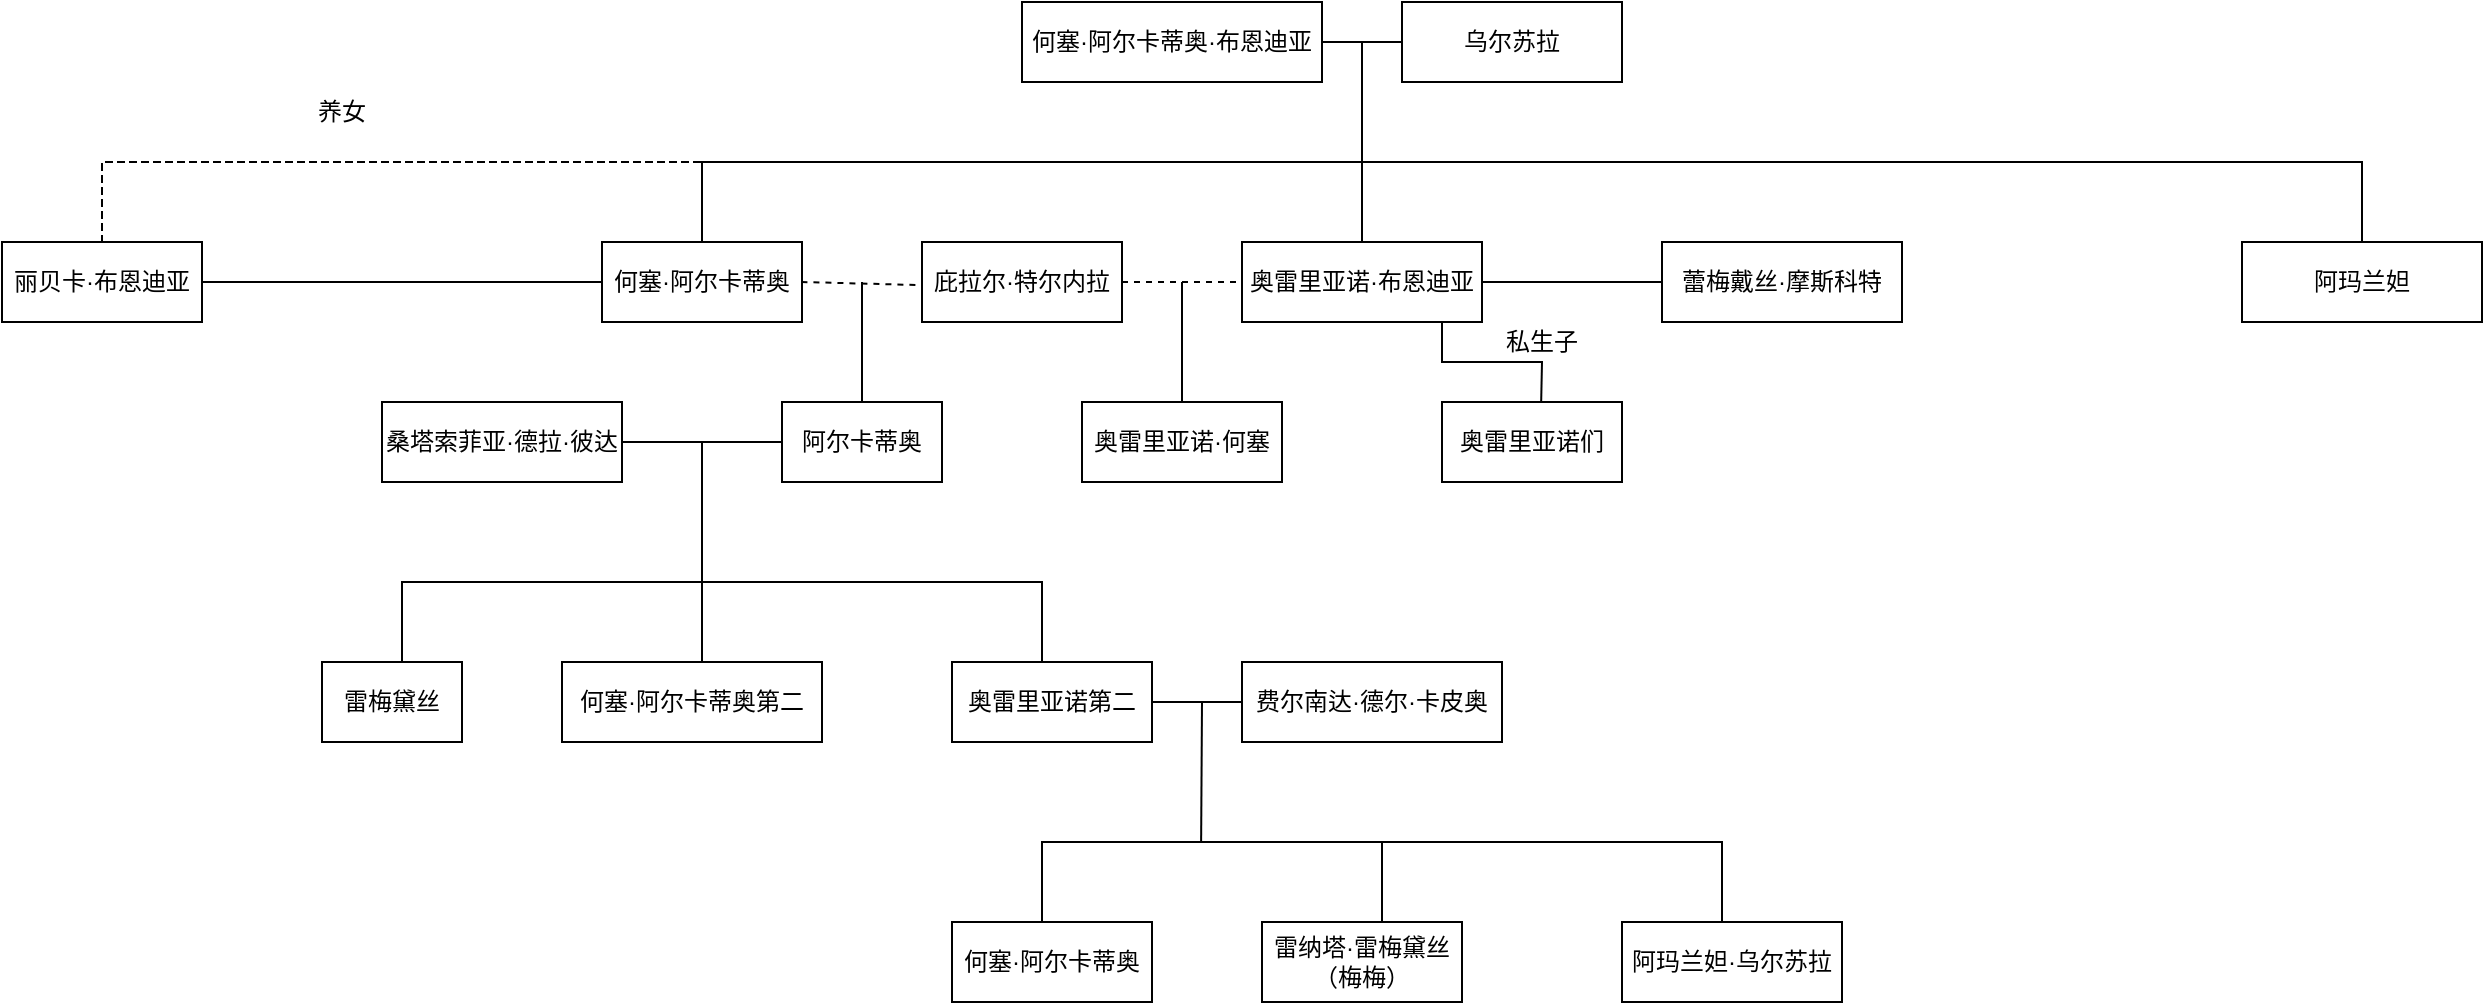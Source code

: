 <mxfile version="17.1.3" type="github" pages="2">
  <diagram id="U9lFCncFoz-Ha53rjx-l" name="百年孤独">
    <mxGraphModel dx="1139" dy="774" grid="1" gridSize="10" guides="1" tooltips="1" connect="1" arrows="1" fold="1" page="1" pageScale="1" pageWidth="5000" pageHeight="5000" math="0" shadow="0">
      <root>
        <mxCell id="mTktfkCcy3LLw9KPby7B-0" />
        <mxCell id="mTktfkCcy3LLw9KPby7B-1" parent="mTktfkCcy3LLw9KPby7B-0" />
        <mxCell id="nxvzY0U2tuwO8sAZH7JP-14" value="何塞·阿尔卡蒂奥·布恩迪亚" style="rounded=0;whiteSpace=wrap;html=1;" parent="mTktfkCcy3LLw9KPby7B-1" vertex="1">
          <mxGeometry x="1480" y="1020" width="150" height="40" as="geometry" />
        </mxCell>
        <mxCell id="nxvzY0U2tuwO8sAZH7JP-15" value="乌尔苏拉" style="whiteSpace=wrap;html=1;" parent="mTktfkCcy3LLw9KPby7B-1" vertex="1">
          <mxGeometry x="1670" y="1020" width="110" height="40" as="geometry" />
        </mxCell>
        <mxCell id="nxvzY0U2tuwO8sAZH7JP-16" value="" style="endArrow=none;html=1;rounded=0;entryX=1;entryY=0.5;entryDx=0;entryDy=0;exitX=0;exitY=0.5;exitDx=0;exitDy=0;" parent="mTktfkCcy3LLw9KPby7B-1" source="nxvzY0U2tuwO8sAZH7JP-15" target="nxvzY0U2tuwO8sAZH7JP-14" edge="1">
          <mxGeometry width="50" height="50" relative="1" as="geometry">
            <mxPoint x="1500" y="1160" as="sourcePoint" />
            <mxPoint x="1550" y="1110" as="targetPoint" />
            <Array as="points">
              <mxPoint x="1650" y="1040" />
            </Array>
          </mxGeometry>
        </mxCell>
        <mxCell id="nxvzY0U2tuwO8sAZH7JP-17" value="" style="endArrow=none;html=1;rounded=0;exitX=1;exitY=1;exitDx=0;exitDy=0;" parent="mTktfkCcy3LLw9KPby7B-1" source="nxvzY0U2tuwO8sAZH7JP-21" edge="1">
          <mxGeometry width="50" height="50" relative="1" as="geometry">
            <mxPoint x="1615" y="1100" as="sourcePoint" />
            <mxPoint x="1650" y="1040" as="targetPoint" />
          </mxGeometry>
        </mxCell>
        <mxCell id="nxvzY0U2tuwO8sAZH7JP-18" value="&lt;span&gt;何塞·阿尔卡蒂奥&lt;/span&gt;" style="html=1;whiteSpace=wrap;" parent="mTktfkCcy3LLw9KPby7B-1" vertex="1">
          <mxGeometry x="1270" y="1140" width="100" height="40" as="geometry" />
        </mxCell>
        <mxCell id="nxvzY0U2tuwO8sAZH7JP-19" value="&lt;span&gt;奥雷里亚诺·布恩迪亚&lt;/span&gt;" style="html=1;whiteSpace=wrap;" parent="mTktfkCcy3LLw9KPby7B-1" vertex="1">
          <mxGeometry x="1590" y="1140" width="120" height="40" as="geometry" />
        </mxCell>
        <mxCell id="nxvzY0U2tuwO8sAZH7JP-20" value="" style="shape=partialRectangle;whiteSpace=wrap;html=1;bottom=1;right=1;left=1;top=0;fillColor=none;routingCenterX=-0.5;direction=west;" parent="mTktfkCcy3LLw9KPby7B-1" vertex="1">
          <mxGeometry x="1320" y="1100" width="330" height="40" as="geometry" />
        </mxCell>
        <mxCell id="nxvzY0U2tuwO8sAZH7JP-21" value="" style="shape=partialRectangle;whiteSpace=wrap;html=1;bottom=1;right=1;left=1;top=0;fillColor=none;routingCenterX=-0.5;direction=west;" parent="mTktfkCcy3LLw9KPby7B-1" vertex="1">
          <mxGeometry x="1650" y="1100" width="500" height="40" as="geometry" />
        </mxCell>
        <mxCell id="nxvzY0U2tuwO8sAZH7JP-22" value="&lt;span&gt;阿玛兰妲&lt;/span&gt;" style="html=1;whiteSpace=wrap;" parent="mTktfkCcy3LLw9KPby7B-1" vertex="1">
          <mxGeometry x="2090" y="1140" width="120" height="40" as="geometry" />
        </mxCell>
        <mxCell id="nxvzY0U2tuwO8sAZH7JP-23" value="&lt;span&gt;庇拉尔·特尔内拉&lt;/span&gt;" style="html=1;whiteSpace=wrap;" parent="mTktfkCcy3LLw9KPby7B-1" vertex="1">
          <mxGeometry x="1430" y="1140" width="100" height="40" as="geometry" />
        </mxCell>
        <mxCell id="nxvzY0U2tuwO8sAZH7JP-24" value="" style="endArrow=none;dashed=1;html=1;rounded=0;entryX=1;entryY=0.5;entryDx=0;entryDy=0;exitX=-0.033;exitY=0.537;exitDx=0;exitDy=0;exitPerimeter=0;" parent="mTktfkCcy3LLw9KPby7B-1" source="nxvzY0U2tuwO8sAZH7JP-23" target="nxvzY0U2tuwO8sAZH7JP-18" edge="1">
          <mxGeometry width="50" height="50" relative="1" as="geometry">
            <mxPoint x="1420" y="1160" as="sourcePoint" />
            <mxPoint x="1550" y="1110" as="targetPoint" />
          </mxGeometry>
        </mxCell>
        <mxCell id="nxvzY0U2tuwO8sAZH7JP-25" value="" style="endArrow=none;dashed=1;html=1;rounded=0;exitX=1;exitY=0.5;exitDx=0;exitDy=0;entryX=0;entryY=0.5;entryDx=0;entryDy=0;" parent="mTktfkCcy3LLw9KPby7B-1" source="nxvzY0U2tuwO8sAZH7JP-23" target="nxvzY0U2tuwO8sAZH7JP-19" edge="1">
          <mxGeometry width="50" height="50" relative="1" as="geometry">
            <mxPoint x="1500" y="1160" as="sourcePoint" />
            <mxPoint x="1550" y="1110" as="targetPoint" />
          </mxGeometry>
        </mxCell>
        <mxCell id="nxvzY0U2tuwO8sAZH7JP-26" value="&lt;span&gt;阿尔卡蒂奥&lt;/span&gt;" style="html=1;whiteSpace=wrap;" parent="mTktfkCcy3LLw9KPby7B-1" vertex="1">
          <mxGeometry x="1360" y="1220" width="80" height="40" as="geometry" />
        </mxCell>
        <mxCell id="nxvzY0U2tuwO8sAZH7JP-27" value="" style="endArrow=none;html=1;rounded=0;exitX=0.5;exitY=0;exitDx=0;exitDy=0;" parent="mTktfkCcy3LLw9KPby7B-1" source="nxvzY0U2tuwO8sAZH7JP-26" edge="1">
          <mxGeometry width="50" height="50" relative="1" as="geometry">
            <mxPoint x="1500" y="1160" as="sourcePoint" />
            <mxPoint x="1400" y="1160" as="targetPoint" />
          </mxGeometry>
        </mxCell>
        <mxCell id="exF3m7pNEWAU_ltyDbZ6-2" value="" style="shape=partialRectangle;whiteSpace=wrap;html=1;bottom=1;right=1;left=1;top=0;fillColor=none;routingCenterX=-0.5;direction=west;dashed=1;" parent="mTktfkCcy3LLw9KPby7B-1" vertex="1">
          <mxGeometry x="1020" y="1100" width="300" height="40" as="geometry" />
        </mxCell>
        <mxCell id="exF3m7pNEWAU_ltyDbZ6-6" value="&lt;span&gt;丽贝卡·布恩迪亚&lt;/span&gt;" style="html=1;whiteSpace=wrap;" parent="mTktfkCcy3LLw9KPby7B-1" vertex="1">
          <mxGeometry x="970" y="1140" width="100" height="40" as="geometry" />
        </mxCell>
        <mxCell id="exF3m7pNEWAU_ltyDbZ6-7" value="养女" style="text;html=1;strokeColor=none;fillColor=none;align=center;verticalAlign=middle;whiteSpace=wrap;rounded=0;dashed=1;" parent="mTktfkCcy3LLw9KPby7B-1" vertex="1">
          <mxGeometry x="1110" y="1060" width="60" height="30" as="geometry" />
        </mxCell>
        <mxCell id="exF3m7pNEWAU_ltyDbZ6-8" value="&lt;span&gt;蕾梅戴丝·摩斯科特&lt;/span&gt;" style="html=1;whiteSpace=wrap;" parent="mTktfkCcy3LLw9KPby7B-1" vertex="1">
          <mxGeometry x="1800" y="1140" width="120" height="40" as="geometry" />
        </mxCell>
        <mxCell id="exF3m7pNEWAU_ltyDbZ6-9" value="" style="endArrow=none;html=1;rounded=0;exitX=1;exitY=0.5;exitDx=0;exitDy=0;entryX=0;entryY=0.5;entryDx=0;entryDy=0;" parent="mTktfkCcy3LLw9KPby7B-1" source="nxvzY0U2tuwO8sAZH7JP-19" target="exF3m7pNEWAU_ltyDbZ6-8" edge="1">
          <mxGeometry width="50" height="50" relative="1" as="geometry">
            <mxPoint x="1820" y="970" as="sourcePoint" />
            <mxPoint x="1870" y="920" as="targetPoint" />
          </mxGeometry>
        </mxCell>
        <mxCell id="exF3m7pNEWAU_ltyDbZ6-10" value="&lt;span&gt;奥雷里亚诺·何塞&lt;/span&gt;" style="html=1;whiteSpace=wrap;" parent="mTktfkCcy3LLw9KPby7B-1" vertex="1">
          <mxGeometry x="1510" y="1220" width="100" height="40" as="geometry" />
        </mxCell>
        <mxCell id="exF3m7pNEWAU_ltyDbZ6-11" value="" style="endArrow=none;html=1;rounded=0;entryX=0.5;entryY=0;entryDx=0;entryDy=0;" parent="mTktfkCcy3LLw9KPby7B-1" target="exF3m7pNEWAU_ltyDbZ6-10" edge="1">
          <mxGeometry width="50" height="50" relative="1" as="geometry">
            <mxPoint x="1560" y="1160" as="sourcePoint" />
            <mxPoint x="1870" y="1030" as="targetPoint" />
          </mxGeometry>
        </mxCell>
        <mxCell id="exF3m7pNEWAU_ltyDbZ6-12" value="&lt;span&gt;桑塔索菲亚·德拉·彼达&lt;/span&gt;" style="html=1;whiteSpace=wrap;" parent="mTktfkCcy3LLw9KPby7B-1" vertex="1">
          <mxGeometry x="1160" y="1220" width="120" height="40" as="geometry" />
        </mxCell>
        <mxCell id="exF3m7pNEWAU_ltyDbZ6-14" value="" style="endArrow=none;html=1;rounded=0;exitX=1;exitY=0.5;exitDx=0;exitDy=0;entryX=0;entryY=0.5;entryDx=0;entryDy=0;" parent="mTktfkCcy3LLw9KPby7B-1" source="exF3m7pNEWAU_ltyDbZ6-12" target="nxvzY0U2tuwO8sAZH7JP-26" edge="1">
          <mxGeometry width="50" height="50" relative="1" as="geometry">
            <mxPoint x="1450" y="1070" as="sourcePoint" />
            <mxPoint x="1500" y="1020" as="targetPoint" />
          </mxGeometry>
        </mxCell>
        <mxCell id="exF3m7pNEWAU_ltyDbZ6-15" value="&lt;span&gt;雷梅黛丝&lt;/span&gt;" style="html=1;whiteSpace=wrap;" parent="mTktfkCcy3LLw9KPby7B-1" vertex="1">
          <mxGeometry x="1130" y="1350" width="70" height="40" as="geometry" />
        </mxCell>
        <mxCell id="exF3m7pNEWAU_ltyDbZ6-16" value="&lt;span&gt;何塞·阿尔卡蒂奥第二&lt;/span&gt;" style="html=1;whiteSpace=wrap;" parent="mTktfkCcy3LLw9KPby7B-1" vertex="1">
          <mxGeometry x="1250" y="1350" width="130" height="40" as="geometry" />
        </mxCell>
        <mxCell id="exF3m7pNEWAU_ltyDbZ6-17" value="&lt;span&gt;奥雷里亚诺第二&lt;/span&gt;" style="html=1;whiteSpace=wrap;" parent="mTktfkCcy3LLw9KPby7B-1" vertex="1">
          <mxGeometry x="1445" y="1350" width="100" height="40" as="geometry" />
        </mxCell>
        <mxCell id="exF3m7pNEWAU_ltyDbZ6-18" value="" style="shape=partialRectangle;whiteSpace=wrap;html=1;bottom=1;right=1;left=1;top=0;fillColor=none;routingCenterX=-0.5;direction=west;" parent="mTktfkCcy3LLw9KPby7B-1" vertex="1">
          <mxGeometry x="1170" y="1310" width="150" height="40" as="geometry" />
        </mxCell>
        <mxCell id="exF3m7pNEWAU_ltyDbZ6-19" value="" style="shape=partialRectangle;whiteSpace=wrap;html=1;bottom=1;right=1;left=1;top=0;fillColor=none;routingCenterX=-0.5;direction=west;" parent="mTktfkCcy3LLw9KPby7B-1" vertex="1">
          <mxGeometry x="1320" y="1310" width="170" height="40" as="geometry" />
        </mxCell>
        <mxCell id="exF3m7pNEWAU_ltyDbZ6-21" value="" style="endArrow=none;html=1;rounded=0;exitX=1;exitY=1;exitDx=0;exitDy=0;" parent="mTktfkCcy3LLw9KPby7B-1" source="exF3m7pNEWAU_ltyDbZ6-19" edge="1">
          <mxGeometry width="50" height="50" relative="1" as="geometry">
            <mxPoint x="1310" y="1230" as="sourcePoint" />
            <mxPoint x="1320" y="1240" as="targetPoint" />
          </mxGeometry>
        </mxCell>
        <mxCell id="exF3m7pNEWAU_ltyDbZ6-22" value="&lt;span&gt;奥雷里亚诺们&lt;/span&gt;" style="html=1;whiteSpace=wrap;" parent="mTktfkCcy3LLw9KPby7B-1" vertex="1">
          <mxGeometry x="1690" y="1220" width="90" height="40" as="geometry" />
        </mxCell>
        <mxCell id="exF3m7pNEWAU_ltyDbZ6-23" value="" style="shape=partialRectangle;whiteSpace=wrap;html=1;bottom=0;right=0;fillColor=none;direction=north;" parent="mTktfkCcy3LLw9KPby7B-1" vertex="1">
          <mxGeometry x="1690" y="1180" width="50" height="20" as="geometry" />
        </mxCell>
        <mxCell id="exF3m7pNEWAU_ltyDbZ6-25" value="" style="endArrow=none;html=1;rounded=0;exitX=0.551;exitY=-0.006;exitDx=0;exitDy=0;exitPerimeter=0;entryX=0;entryY=1;entryDx=0;entryDy=0;" parent="mTktfkCcy3LLw9KPby7B-1" source="exF3m7pNEWAU_ltyDbZ6-22" target="exF3m7pNEWAU_ltyDbZ6-23" edge="1">
          <mxGeometry width="50" height="50" relative="1" as="geometry">
            <mxPoint x="1740" y="1200" as="sourcePoint" />
            <mxPoint x="1735" y="1200" as="targetPoint" />
          </mxGeometry>
        </mxCell>
        <mxCell id="exF3m7pNEWAU_ltyDbZ6-27" value="私生子" style="text;html=1;strokeColor=none;fillColor=none;align=center;verticalAlign=middle;whiteSpace=wrap;rounded=0;" parent="mTktfkCcy3LLw9KPby7B-1" vertex="1">
          <mxGeometry x="1710" y="1175" width="60" height="30" as="geometry" />
        </mxCell>
        <mxCell id="exF3m7pNEWAU_ltyDbZ6-28" value="" style="endArrow=none;html=1;rounded=0;exitX=1;exitY=0.5;exitDx=0;exitDy=0;entryX=0;entryY=0.5;entryDx=0;entryDy=0;" parent="mTktfkCcy3LLw9KPby7B-1" source="exF3m7pNEWAU_ltyDbZ6-6" target="nxvzY0U2tuwO8sAZH7JP-18" edge="1">
          <mxGeometry width="50" height="50" relative="1" as="geometry">
            <mxPoint x="1550" y="1110" as="sourcePoint" />
            <mxPoint x="1600" y="1060" as="targetPoint" />
          </mxGeometry>
        </mxCell>
        <mxCell id="9Ow3BRkxIOtD8EgIuYvH-0" value="费尔南达·德尔·卡皮奥" style="html=1;whiteSpace=wrap;" vertex="1" parent="mTktfkCcy3LLw9KPby7B-1">
          <mxGeometry x="1590" y="1350" width="130" height="40" as="geometry" />
        </mxCell>
        <mxCell id="9Ow3BRkxIOtD8EgIuYvH-1" value="" style="endArrow=none;html=1;rounded=0;exitX=1;exitY=0.5;exitDx=0;exitDy=0;entryX=0;entryY=0.5;entryDx=0;entryDy=0;" edge="1" parent="mTktfkCcy3LLw9KPby7B-1" source="exF3m7pNEWAU_ltyDbZ6-17" target="9Ow3BRkxIOtD8EgIuYvH-0">
          <mxGeometry width="50" height="50" relative="1" as="geometry">
            <mxPoint x="1710" y="1360" as="sourcePoint" />
            <mxPoint x="1760" y="1310" as="targetPoint" />
          </mxGeometry>
        </mxCell>
        <mxCell id="9Ow3BRkxIOtD8EgIuYvH-2" value="&lt;span&gt;何塞·阿尔卡蒂奥&lt;/span&gt;" style="html=1;whiteSpace=wrap;" vertex="1" parent="mTktfkCcy3LLw9KPby7B-1">
          <mxGeometry x="1445" y="1480" width="100" height="40" as="geometry" />
        </mxCell>
        <mxCell id="9Ow3BRkxIOtD8EgIuYvH-4" value="&lt;span&gt;雷纳塔·雷梅黛丝（梅梅）&lt;/span&gt;" style="html=1;whiteSpace=wrap;" vertex="1" parent="mTktfkCcy3LLw9KPby7B-1">
          <mxGeometry x="1600" y="1480" width="100" height="40" as="geometry" />
        </mxCell>
        <mxCell id="9Ow3BRkxIOtD8EgIuYvH-5" value="" style="endArrow=none;html=1;rounded=0;exitX=0.532;exitY=0.987;exitDx=0;exitDy=0;exitPerimeter=0;" edge="1" parent="mTktfkCcy3LLw9KPby7B-1" source="9Ow3BRkxIOtD8EgIuYvH-6">
          <mxGeometry width="50" height="50" relative="1" as="geometry">
            <mxPoint x="1560" y="1440" as="sourcePoint" />
            <mxPoint x="1570" y="1370" as="targetPoint" />
          </mxGeometry>
        </mxCell>
        <mxCell id="9Ow3BRkxIOtD8EgIuYvH-6" value="" style="shape=partialRectangle;whiteSpace=wrap;html=1;bottom=1;right=1;left=1;top=0;fillColor=none;routingCenterX=-0.5;direction=west;" vertex="1" parent="mTktfkCcy3LLw9KPby7B-1">
          <mxGeometry x="1490" y="1440" width="170" height="40" as="geometry" />
        </mxCell>
        <mxCell id="gpl2jkOL1Lfsa9OtN4AN-0" value="阿玛兰妲·乌尔苏拉" style="html=1;whiteSpace=wrap;" vertex="1" parent="mTktfkCcy3LLw9KPby7B-1">
          <mxGeometry x="1780" y="1480" width="110" height="40" as="geometry" />
        </mxCell>
        <mxCell id="gpl2jkOL1Lfsa9OtN4AN-1" value="" style="shape=partialRectangle;whiteSpace=wrap;html=1;bottom=1;right=1;left=1;top=0;fillColor=none;routingCenterX=-0.5;direction=west;" vertex="1" parent="mTktfkCcy3LLw9KPby7B-1">
          <mxGeometry x="1660" y="1440" width="170" height="40" as="geometry" />
        </mxCell>
      </root>
    </mxGraphModel>
  </diagram>
  <diagram id="e-SFKXNKBWswFehqiBMm" name="Page-2">
    <mxGraphModel dx="1651" dy="1122" grid="1" gridSize="10" guides="1" tooltips="1" connect="1" arrows="1" fold="1" page="1" pageScale="1" pageWidth="5000" pageHeight="5000" math="0" shadow="0">
      <root>
        <mxCell id="2DhS5ighocyCwo71qJ5m-0" />
        <mxCell id="2DhS5ighocyCwo71qJ5m-1" parent="2DhS5ighocyCwo71qJ5m-0" />
        <mxCell id="2DhS5ighocyCwo71qJ5m-2" value="Accout Level" style="rounded=1;whiteSpace=wrap;html=1;" parent="2DhS5ighocyCwo71qJ5m-1" vertex="1">
          <mxGeometry x="740" y="300" width="120" height="60" as="geometry" />
        </mxCell>
        <mxCell id="2DhS5ighocyCwo71qJ5m-3" value="Customer level" style="rounded=1;whiteSpace=wrap;html=1;" parent="2DhS5ighocyCwo71qJ5m-1" vertex="1">
          <mxGeometry x="740" y="440" width="120" height="60" as="geometry" />
        </mxCell>
        <mxCell id="2DhS5ighocyCwo71qJ5m-4" value="Single account" style="ellipse;whiteSpace=wrap;html=1;fillColor=#ffe6cc;strokeColor=#d79b00;" parent="2DhS5ighocyCwo71qJ5m-1" vertex="1">
          <mxGeometry x="1110" y="220" width="120" height="80" as="geometry" />
        </mxCell>
        <mxCell id="2DhS5ighocyCwo71qJ5m-7" value="" style="endArrow=classic;html=1;rounded=0;entryX=0;entryY=0.625;entryDx=0;entryDy=0;entryPerimeter=0;exitX=1;exitY=0.5;exitDx=0;exitDy=0;" parent="2DhS5ighocyCwo71qJ5m-1" source="2DhS5ighocyCwo71qJ5m-2" target="2DhS5ighocyCwo71qJ5m-4" edge="1">
          <mxGeometry width="50" height="50" relative="1" as="geometry">
            <mxPoint x="890" y="590" as="sourcePoint" />
            <mxPoint x="940" y="540" as="targetPoint" />
          </mxGeometry>
        </mxCell>
        <mxCell id="2DhS5ighocyCwo71qJ5m-9" value="" style="endArrow=classic;html=1;rounded=0;entryX=0.017;entryY=0.592;entryDx=0;entryDy=0;entryPerimeter=0;exitX=1;exitY=0.5;exitDx=0;exitDy=0;" parent="2DhS5ighocyCwo71qJ5m-1" source="2DhS5ighocyCwo71qJ5m-2" target="2DhS5ighocyCwo71qJ5m-5" edge="1">
          <mxGeometry width="50" height="50" relative="1" as="geometry">
            <mxPoint x="890" y="590" as="sourcePoint" />
            <mxPoint x="940" y="540" as="targetPoint" />
          </mxGeometry>
        </mxCell>
        <mxCell id="2DhS5ighocyCwo71qJ5m-10" value="" style="endArrow=classic;html=1;rounded=0;entryX=0;entryY=0.5;entryDx=0;entryDy=0;exitX=1;exitY=0.5;exitDx=0;exitDy=0;" parent="2DhS5ighocyCwo71qJ5m-1" source="2DhS5ighocyCwo71qJ5m-2" target="2DhS5ighocyCwo71qJ5m-6" edge="1">
          <mxGeometry width="50" height="50" relative="1" as="geometry">
            <mxPoint x="890" y="590" as="sourcePoint" />
            <mxPoint x="940" y="540" as="targetPoint" />
          </mxGeometry>
        </mxCell>
        <mxCell id="2DhS5ighocyCwo71qJ5m-12" value="" style="swimlane;startSize=0;" parent="2DhS5ighocyCwo71qJ5m-1" vertex="1">
          <mxGeometry x="1050" y="360" width="260" height="270" as="geometry">
            <mxRectangle x="1050" y="360" width="50" height="40" as="alternateBounds" />
          </mxGeometry>
        </mxCell>
        <mxCell id="2DhS5ighocyCwo71qJ5m-5" value="MCC single account" style="ellipse;whiteSpace=wrap;html=1;fillColor=#dae8fc;strokeColor=#6c8ebf;" parent="2DhS5ighocyCwo71qJ5m-12" vertex="1">
          <mxGeometry x="60" y="20" width="120" height="80" as="geometry" />
        </mxCell>
        <mxCell id="2DhS5ighocyCwo71qJ5m-6" value="MCC multiple account" style="ellipse;whiteSpace=wrap;html=1;fillColor=#dae8fc;strokeColor=#6c8ebf;" parent="2DhS5ighocyCwo71qJ5m-12" vertex="1">
          <mxGeometry x="60" y="170" width="120" height="80" as="geometry" />
        </mxCell>
        <mxCell id="2DhS5ighocyCwo71qJ5m-13" value="" style="endArrow=classic;html=1;rounded=0;exitX=1;exitY=0.5;exitDx=0;exitDy=0;" parent="2DhS5ighocyCwo71qJ5m-1" source="2DhS5ighocyCwo71qJ5m-3" target="2DhS5ighocyCwo71qJ5m-12" edge="1">
          <mxGeometry width="50" height="50" relative="1" as="geometry">
            <mxPoint x="890" y="590" as="sourcePoint" />
            <mxPoint x="940" y="540" as="targetPoint" />
          </mxGeometry>
        </mxCell>
      </root>
    </mxGraphModel>
  </diagram>
</mxfile>
